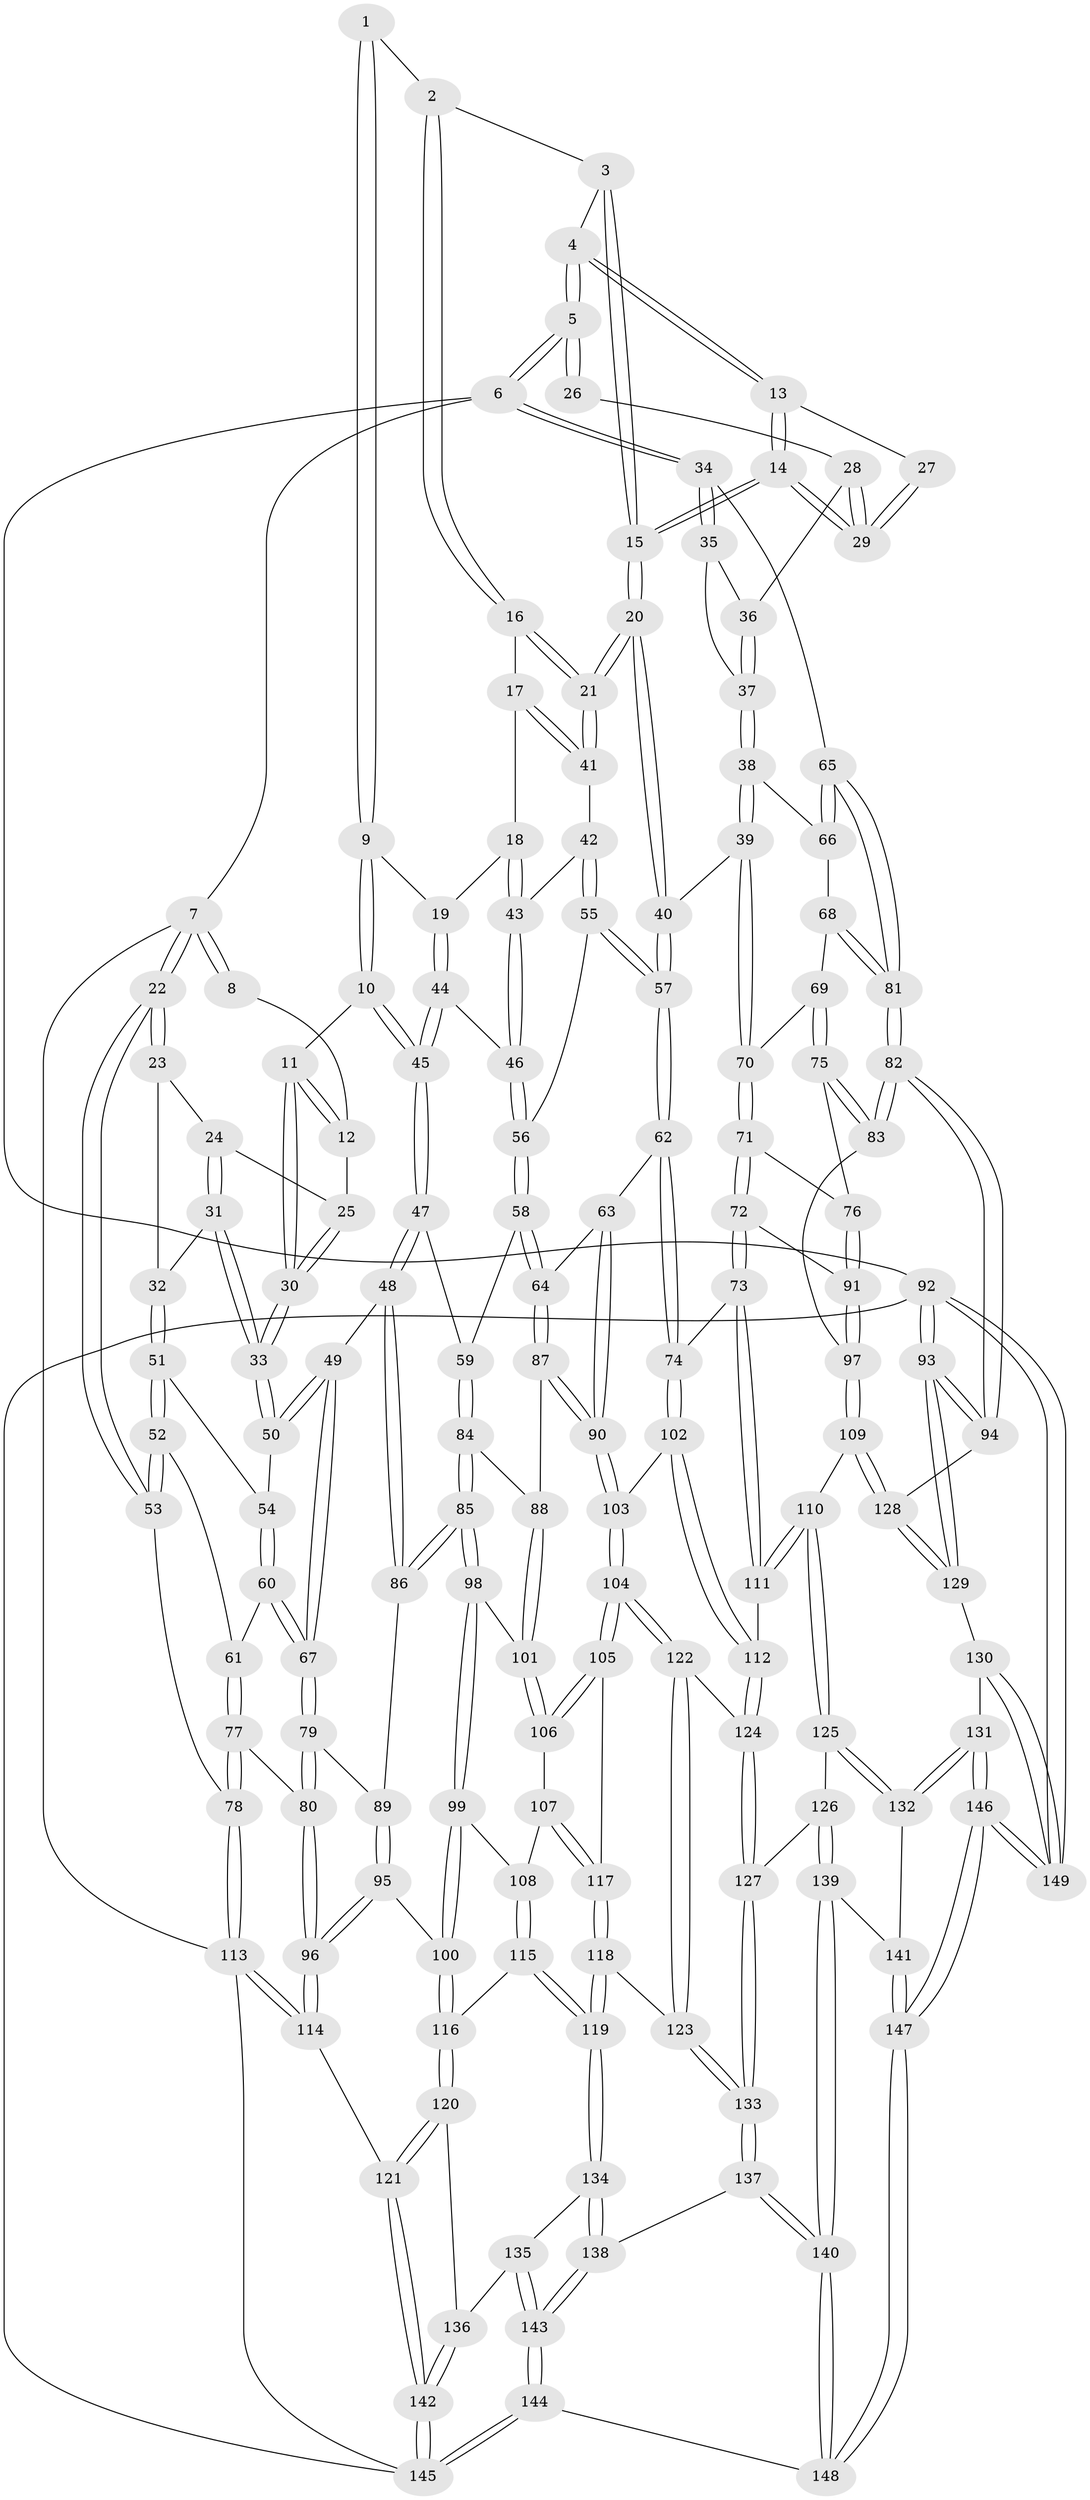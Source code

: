 // coarse degree distribution, {3: 0.16483516483516483, 4: 0.3516483516483517, 5: 0.3626373626373626, 8: 0.02197802197802198, 2: 0.02197802197802198, 6: 0.07692307692307693}
// Generated by graph-tools (version 1.1) at 2025/42/03/06/25 10:42:30]
// undirected, 149 vertices, 369 edges
graph export_dot {
graph [start="1"]
  node [color=gray90,style=filled];
  1 [pos="+0.2981358035773452+0"];
  2 [pos="+0.5516334882384686+0"];
  3 [pos="+0.622208661050237+0"];
  4 [pos="+0.8698617716769165+0"];
  5 [pos="+1+0"];
  6 [pos="+1+0"];
  7 [pos="+0+0"];
  8 [pos="+0.18320197455949042+0"];
  9 [pos="+0.3267014522602812+0.08750116705391948"];
  10 [pos="+0.2944379573282487+0.1304340021918673"];
  11 [pos="+0.2925979793180131+0.131238674067842"];
  12 [pos="+0.1687559586188743+0"];
  13 [pos="+0.826843810063135+0.02741458821240846"];
  14 [pos="+0.8090428564028874+0.09073548003949092"];
  15 [pos="+0.758381040357038+0.13555692504471492"];
  16 [pos="+0.5340079762730651+0"];
  17 [pos="+0.5008798213235748+0.06026613540071386"];
  18 [pos="+0.49555185208790825+0.06862911884408623"];
  19 [pos="+0.4840096978003514+0.076257889667886"];
  20 [pos="+0.7507844714140605+0.1520792828429269"];
  21 [pos="+0.7021621405359019+0.1464958592034216"];
  22 [pos="+0+0"];
  23 [pos="+0.03903158793989338+0.05202868767252981"];
  24 [pos="+0.12572436501806447+0.06615388424420941"];
  25 [pos="+0.137656662703769+0.057195626587366905"];
  26 [pos="+0.9572787996618816+0.018579896049986954"];
  27 [pos="+0.9117619593367263+0.029909383984655615"];
  28 [pos="+0.916146430387593+0.09781987781901591"];
  29 [pos="+0.8308127999061743+0.09055286311777762"];
  30 [pos="+0.24483733481941006+0.1765688054250893"];
  31 [pos="+0.1024829039731438+0.14355841181756215"];
  32 [pos="+0.047057847260957374+0.16655860844646359"];
  33 [pos="+0.22946321316853865+0.20158755284861735"];
  34 [pos="+1+0.11883331768065766"];
  35 [pos="+1+0.152902733305851"];
  36 [pos="+0.9185332789411556+0.10132353606807834"];
  37 [pos="+0.8893766444447265+0.23248853020682045"];
  38 [pos="+0.8729672916836155+0.2505189646850206"];
  39 [pos="+0.8448646174880546+0.2680181239100294"];
  40 [pos="+0.7892733344267016+0.24336742984071047"];
  41 [pos="+0.637388296086825+0.17729909856889267"];
  42 [pos="+0.6296221430635646+0.18218668469867424"];
  43 [pos="+0.5267267246259721+0.13140713581792282"];
  44 [pos="+0.43965941765934147+0.19413455599074805"];
  45 [pos="+0.4139884727999051+0.220564414861641"];
  46 [pos="+0.5407367091359263+0.21530051708028264"];
  47 [pos="+0.4142022103705358+0.3182481920343726"];
  48 [pos="+0.3020661430247746+0.33355745842104395"];
  49 [pos="+0.2637818313800572+0.3103983603687187"];
  50 [pos="+0.22724852989023506+0.21774017566896153"];
  51 [pos="+0.01782001026650223+0.1968245950185767"];
  52 [pos="+0+0.21346840982880133"];
  53 [pos="+0+0.2323294885122473"];
  54 [pos="+0.12350143395635599+0.2558608441802042"];
  55 [pos="+0.5723394929810663+0.24461596958238865"];
  56 [pos="+0.5632896859348728+0.24475680197109195"];
  57 [pos="+0.6762636480265865+0.3482523497979229"];
  58 [pos="+0.468128871976181+0.33047782167838835"];
  59 [pos="+0.4146485761773065+0.3185384081303041"];
  60 [pos="+0.09881882100319991+0.3456879248850871"];
  61 [pos="+0.09530360625634698+0.3461842693123051"];
  62 [pos="+0.6546839455734985+0.41621465133707164"];
  63 [pos="+0.5491175763438627+0.396729191207648"];
  64 [pos="+0.5162059454690426+0.38433293384902056"];
  65 [pos="+1+0.17983282775443665"];
  66 [pos="+0.9521088827372082+0.2540448039970316"];
  67 [pos="+0.15881533292040284+0.3788952262225665"];
  68 [pos="+1+0.3320970111189008"];
  69 [pos="+0.9983224848623373+0.3414149262718459"];
  70 [pos="+0.8521301231077556+0.2824294380979485"];
  71 [pos="+0.8538257392184502+0.29823554254844914"];
  72 [pos="+0.7624911338410006+0.4782860080975939"];
  73 [pos="+0.6899488218758465+0.4630250306137421"];
  74 [pos="+0.6691973618378769+0.45407249080593065"];
  75 [pos="+0.930290928429536+0.44534915199679254"];
  76 [pos="+0.9001149345178349+0.4280528284336733"];
  77 [pos="+0.08424956741975716+0.35334055175827517"];
  78 [pos="+0+0.3822136125620364"];
  79 [pos="+0.1588555306624196+0.38074828684340856"];
  80 [pos="+0.027319850487673533+0.5057924561527385"];
  81 [pos="+1+0.32394058527340885"];
  82 [pos="+1+0.5483988812143024"];
  83 [pos="+0.9971503123110284+0.532022643661852"];
  84 [pos="+0.40269458023898946+0.4499964412258659"];
  85 [pos="+0.2976690135634857+0.46026664222718183"];
  86 [pos="+0.29330099907867485+0.45144633578966686"];
  87 [pos="+0.4578979902435454+0.48880163769892593"];
  88 [pos="+0.42475369678720154+0.48144447311675653"];
  89 [pos="+0.18064857061147488+0.45256259470265076"];
  90 [pos="+0.5048786962343235+0.5534152919377795"];
  91 [pos="+0.7799949732410532+0.4877326755605831"];
  92 [pos="+1+1"];
  93 [pos="+1+0.90950283768181"];
  94 [pos="+1+0.6283457613415169"];
  95 [pos="+0.1385286589586022+0.5532107191274169"];
  96 [pos="+0+0.6126231120491181"];
  97 [pos="+0.8562590341211258+0.6237397586655248"];
  98 [pos="+0.2993959756360219+0.49319714599149395"];
  99 [pos="+0.25815780642340097+0.5617683194368183"];
  100 [pos="+0.2239527210731562+0.5741492942142589"];
  101 [pos="+0.37503702561833724+0.5304315600207005"];
  102 [pos="+0.6001095469554082+0.555675792982759"];
  103 [pos="+0.5284028414294882+0.6008906817844145"];
  104 [pos="+0.5204309040798101+0.617619202501259"];
  105 [pos="+0.4556442003425673+0.6039255590168598"];
  106 [pos="+0.37877819456569606+0.5473918372865362"];
  107 [pos="+0.334013170619593+0.6032874272384133"];
  108 [pos="+0.2800765693784109+0.5766564153637699"];
  109 [pos="+0.8459862866416201+0.6503203005149358"];
  110 [pos="+0.7674503840954972+0.6689028225587653"];
  111 [pos="+0.7375318008992207+0.6550133487017303"];
  112 [pos="+0.720793910771567+0.6524137307875676"];
  113 [pos="+0+0.6913993914485115"];
  114 [pos="+0+0.6914380473112228"];
  115 [pos="+0.3006336716415126+0.7202133321593361"];
  116 [pos="+0.23654777203842223+0.6544687735836685"];
  117 [pos="+0.348645461829872+0.6332355967233733"];
  118 [pos="+0.3309749055424991+0.7261734544487444"];
  119 [pos="+0.31451798638386935+0.7373976228125756"];
  120 [pos="+0.05069615442415893+0.7606524640887188"];
  121 [pos="+0+0.7340594315663985"];
  122 [pos="+0.5217025205915052+0.6503557015244363"];
  123 [pos="+0.4699158542026688+0.718636818062832"];
  124 [pos="+0.5960421722370394+0.7041492902040385"];
  125 [pos="+0.71629915247337+0.7705061439733556"];
  126 [pos="+0.6577037819787241+0.7974031754513397"];
  127 [pos="+0.6256775516027365+0.7657445824906318"];
  128 [pos="+0.8765344747948997+0.7043136007991693"];
  129 [pos="+0.9178619687446663+0.8348649334763363"];
  130 [pos="+0.9035320677438693+0.8457203156944002"];
  131 [pos="+0.8824206806211552+0.856411433521649"];
  132 [pos="+0.8368554139191143+0.8633226877740893"];
  133 [pos="+0.48569447798401966+0.8267463916050348"];
  134 [pos="+0.2827181850699143+0.800740425357666"];
  135 [pos="+0.23921567824240478+0.8260728871966599"];
  136 [pos="+0.22019557069299972+0.8254510230695176"];
  137 [pos="+0.4796564631976569+0.8707219012724114"];
  138 [pos="+0.4263496935205394+0.8810135855632365"];
  139 [pos="+0.6413501586204262+0.9041338701045104"];
  140 [pos="+0.5902143164617331+0.9652751692465177"];
  141 [pos="+0.7896543499713535+0.8945890772227483"];
  142 [pos="+0.13212525680880643+1"];
  143 [pos="+0.3160023252549937+1"];
  144 [pos="+0.302398821594275+1"];
  145 [pos="+0.18993373780939432+1"];
  146 [pos="+0.7938902772356592+1"];
  147 [pos="+0.7367757511931627+1"];
  148 [pos="+0.6009317177184682+1"];
  149 [pos="+0.9817077574212272+1"];
  1 -- 2;
  1 -- 9;
  1 -- 9;
  2 -- 3;
  2 -- 16;
  2 -- 16;
  3 -- 4;
  3 -- 15;
  3 -- 15;
  4 -- 5;
  4 -- 5;
  4 -- 13;
  4 -- 13;
  5 -- 6;
  5 -- 6;
  5 -- 26;
  5 -- 26;
  6 -- 7;
  6 -- 34;
  6 -- 34;
  6 -- 92;
  7 -- 8;
  7 -- 8;
  7 -- 22;
  7 -- 22;
  7 -- 113;
  8 -- 12;
  9 -- 10;
  9 -- 10;
  9 -- 19;
  10 -- 11;
  10 -- 45;
  10 -- 45;
  11 -- 12;
  11 -- 12;
  11 -- 30;
  11 -- 30;
  12 -- 25;
  13 -- 14;
  13 -- 14;
  13 -- 27;
  14 -- 15;
  14 -- 15;
  14 -- 29;
  14 -- 29;
  15 -- 20;
  15 -- 20;
  16 -- 17;
  16 -- 21;
  16 -- 21;
  17 -- 18;
  17 -- 41;
  17 -- 41;
  18 -- 19;
  18 -- 43;
  18 -- 43;
  19 -- 44;
  19 -- 44;
  20 -- 21;
  20 -- 21;
  20 -- 40;
  20 -- 40;
  21 -- 41;
  21 -- 41;
  22 -- 23;
  22 -- 23;
  22 -- 53;
  22 -- 53;
  23 -- 24;
  23 -- 32;
  24 -- 25;
  24 -- 31;
  24 -- 31;
  25 -- 30;
  25 -- 30;
  26 -- 28;
  27 -- 29;
  27 -- 29;
  28 -- 29;
  28 -- 29;
  28 -- 36;
  30 -- 33;
  30 -- 33;
  31 -- 32;
  31 -- 33;
  31 -- 33;
  32 -- 51;
  32 -- 51;
  33 -- 50;
  33 -- 50;
  34 -- 35;
  34 -- 35;
  34 -- 65;
  35 -- 36;
  35 -- 37;
  36 -- 37;
  36 -- 37;
  37 -- 38;
  37 -- 38;
  38 -- 39;
  38 -- 39;
  38 -- 66;
  39 -- 40;
  39 -- 70;
  39 -- 70;
  40 -- 57;
  40 -- 57;
  41 -- 42;
  42 -- 43;
  42 -- 55;
  42 -- 55;
  43 -- 46;
  43 -- 46;
  44 -- 45;
  44 -- 45;
  44 -- 46;
  45 -- 47;
  45 -- 47;
  46 -- 56;
  46 -- 56;
  47 -- 48;
  47 -- 48;
  47 -- 59;
  48 -- 49;
  48 -- 86;
  48 -- 86;
  49 -- 50;
  49 -- 50;
  49 -- 67;
  49 -- 67;
  50 -- 54;
  51 -- 52;
  51 -- 52;
  51 -- 54;
  52 -- 53;
  52 -- 53;
  52 -- 61;
  53 -- 78;
  54 -- 60;
  54 -- 60;
  55 -- 56;
  55 -- 57;
  55 -- 57;
  56 -- 58;
  56 -- 58;
  57 -- 62;
  57 -- 62;
  58 -- 59;
  58 -- 64;
  58 -- 64;
  59 -- 84;
  59 -- 84;
  60 -- 61;
  60 -- 67;
  60 -- 67;
  61 -- 77;
  61 -- 77;
  62 -- 63;
  62 -- 74;
  62 -- 74;
  63 -- 64;
  63 -- 90;
  63 -- 90;
  64 -- 87;
  64 -- 87;
  65 -- 66;
  65 -- 66;
  65 -- 81;
  65 -- 81;
  66 -- 68;
  67 -- 79;
  67 -- 79;
  68 -- 69;
  68 -- 81;
  68 -- 81;
  69 -- 70;
  69 -- 75;
  69 -- 75;
  70 -- 71;
  70 -- 71;
  71 -- 72;
  71 -- 72;
  71 -- 76;
  72 -- 73;
  72 -- 73;
  72 -- 91;
  73 -- 74;
  73 -- 111;
  73 -- 111;
  74 -- 102;
  74 -- 102;
  75 -- 76;
  75 -- 83;
  75 -- 83;
  76 -- 91;
  76 -- 91;
  77 -- 78;
  77 -- 78;
  77 -- 80;
  78 -- 113;
  78 -- 113;
  79 -- 80;
  79 -- 80;
  79 -- 89;
  80 -- 96;
  80 -- 96;
  81 -- 82;
  81 -- 82;
  82 -- 83;
  82 -- 83;
  82 -- 94;
  82 -- 94;
  83 -- 97;
  84 -- 85;
  84 -- 85;
  84 -- 88;
  85 -- 86;
  85 -- 86;
  85 -- 98;
  85 -- 98;
  86 -- 89;
  87 -- 88;
  87 -- 90;
  87 -- 90;
  88 -- 101;
  88 -- 101;
  89 -- 95;
  89 -- 95;
  90 -- 103;
  90 -- 103;
  91 -- 97;
  91 -- 97;
  92 -- 93;
  92 -- 93;
  92 -- 149;
  92 -- 149;
  92 -- 145;
  93 -- 94;
  93 -- 94;
  93 -- 129;
  93 -- 129;
  94 -- 128;
  95 -- 96;
  95 -- 96;
  95 -- 100;
  96 -- 114;
  96 -- 114;
  97 -- 109;
  97 -- 109;
  98 -- 99;
  98 -- 99;
  98 -- 101;
  99 -- 100;
  99 -- 100;
  99 -- 108;
  100 -- 116;
  100 -- 116;
  101 -- 106;
  101 -- 106;
  102 -- 103;
  102 -- 112;
  102 -- 112;
  103 -- 104;
  103 -- 104;
  104 -- 105;
  104 -- 105;
  104 -- 122;
  104 -- 122;
  105 -- 106;
  105 -- 106;
  105 -- 117;
  106 -- 107;
  107 -- 108;
  107 -- 117;
  107 -- 117;
  108 -- 115;
  108 -- 115;
  109 -- 110;
  109 -- 128;
  109 -- 128;
  110 -- 111;
  110 -- 111;
  110 -- 125;
  110 -- 125;
  111 -- 112;
  112 -- 124;
  112 -- 124;
  113 -- 114;
  113 -- 114;
  113 -- 145;
  114 -- 121;
  115 -- 116;
  115 -- 119;
  115 -- 119;
  116 -- 120;
  116 -- 120;
  117 -- 118;
  117 -- 118;
  118 -- 119;
  118 -- 119;
  118 -- 123;
  119 -- 134;
  119 -- 134;
  120 -- 121;
  120 -- 121;
  120 -- 136;
  121 -- 142;
  121 -- 142;
  122 -- 123;
  122 -- 123;
  122 -- 124;
  123 -- 133;
  123 -- 133;
  124 -- 127;
  124 -- 127;
  125 -- 126;
  125 -- 132;
  125 -- 132;
  126 -- 127;
  126 -- 139;
  126 -- 139;
  127 -- 133;
  127 -- 133;
  128 -- 129;
  128 -- 129;
  129 -- 130;
  130 -- 131;
  130 -- 149;
  130 -- 149;
  131 -- 132;
  131 -- 132;
  131 -- 146;
  131 -- 146;
  132 -- 141;
  133 -- 137;
  133 -- 137;
  134 -- 135;
  134 -- 138;
  134 -- 138;
  135 -- 136;
  135 -- 143;
  135 -- 143;
  136 -- 142;
  136 -- 142;
  137 -- 138;
  137 -- 140;
  137 -- 140;
  138 -- 143;
  138 -- 143;
  139 -- 140;
  139 -- 140;
  139 -- 141;
  140 -- 148;
  140 -- 148;
  141 -- 147;
  141 -- 147;
  142 -- 145;
  142 -- 145;
  143 -- 144;
  143 -- 144;
  144 -- 145;
  144 -- 145;
  144 -- 148;
  146 -- 147;
  146 -- 147;
  146 -- 149;
  146 -- 149;
  147 -- 148;
  147 -- 148;
}
